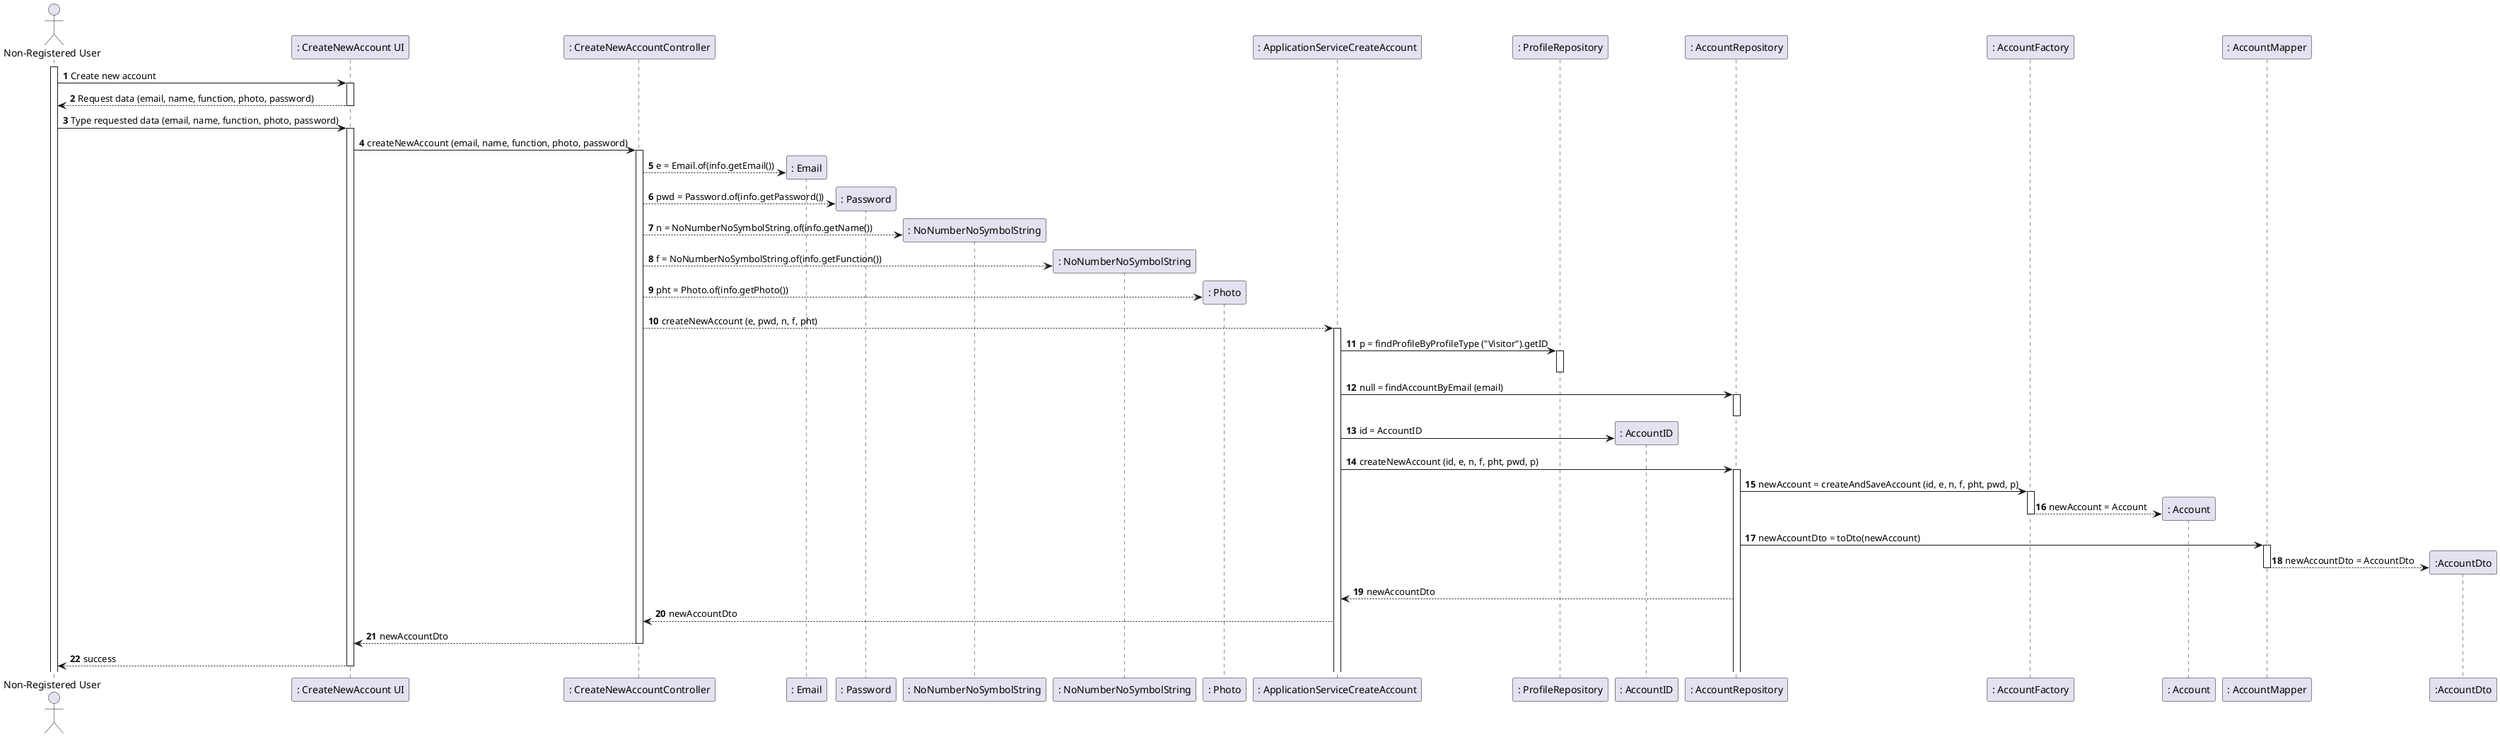 @startuml
'https://plantuml.com/sequence-diagram
autonumber
actor "Non-Registered User" as user
participant ": CreateNewAccount UI" as ui
participant ": CreateNewAccountController" as ctrl
participant ": Email" as email
participant ": Password" as password
participant ": NoNumberNoSymbolString" as name
participant ": NoNumberNoSymbolString" as function
participant ": Photo" as photo
participant ": ApplicationServiceCreateAccount" as service
participant ": ProfileRepository" as repoProfile
participant ": AccountID" as id
participant ": AccountRepository" as repo
participant ": AccountFactory" as factory
participant ": Account" as account
participant ": AccountMapper" as mapper
participant ":AccountDto" as accountDto

activate user

user -> ui : Create new account
activate ui
ui --> user : Request data (email, name, function, photo, password)
deactivate ui

user -> ui : Type requested data (email, name, function, photo, password)
activate ui
ui -> ctrl : createNewAccount (email, name, function, photo, password)
activate ctrl

ctrl --> email** : e = Email.of(info.getEmail())

ctrl --> password** : pwd = Password.of(info.getPassword())

ctrl --> name** : n = NoNumberNoSymbolString.of(info.getName())

ctrl --> function** : f = NoNumberNoSymbolString.of(info.getFunction())

ctrl --> photo** : pht = Photo.of(info.getPhoto())

ctrl --> service: createNewAccount (e, pwd, n, f, pht)
activate service
service -> repoProfile : p = findProfileByProfileType ("Visitor").getID
activate repoProfile
deactivate repoProfile


service -> repo : null = findAccountByEmail (email)
activate repo
deactivate repo
service -> id** : id = AccountID

service -> repo : createNewAccount (id, e, n, f, pht, pwd, p)
activate repo




repo -> factory : newAccount = createAndSaveAccount (id, e, n, f, pht, pwd, p)

activate factory
factory --> account** : newAccount = Account
deactivate factory

repo -> mapper : newAccountDto = toDto(newAccount)
activate mapper
mapper --> accountDto** : newAccountDto = AccountDto
deactivate mapper


repo --> service : newAccountDto

service --> ctrl : newAccountDto
ctrl --> ui : newAccountDto
deactivate ctrl
ui --> user : success
deactivate ui


@enduml
